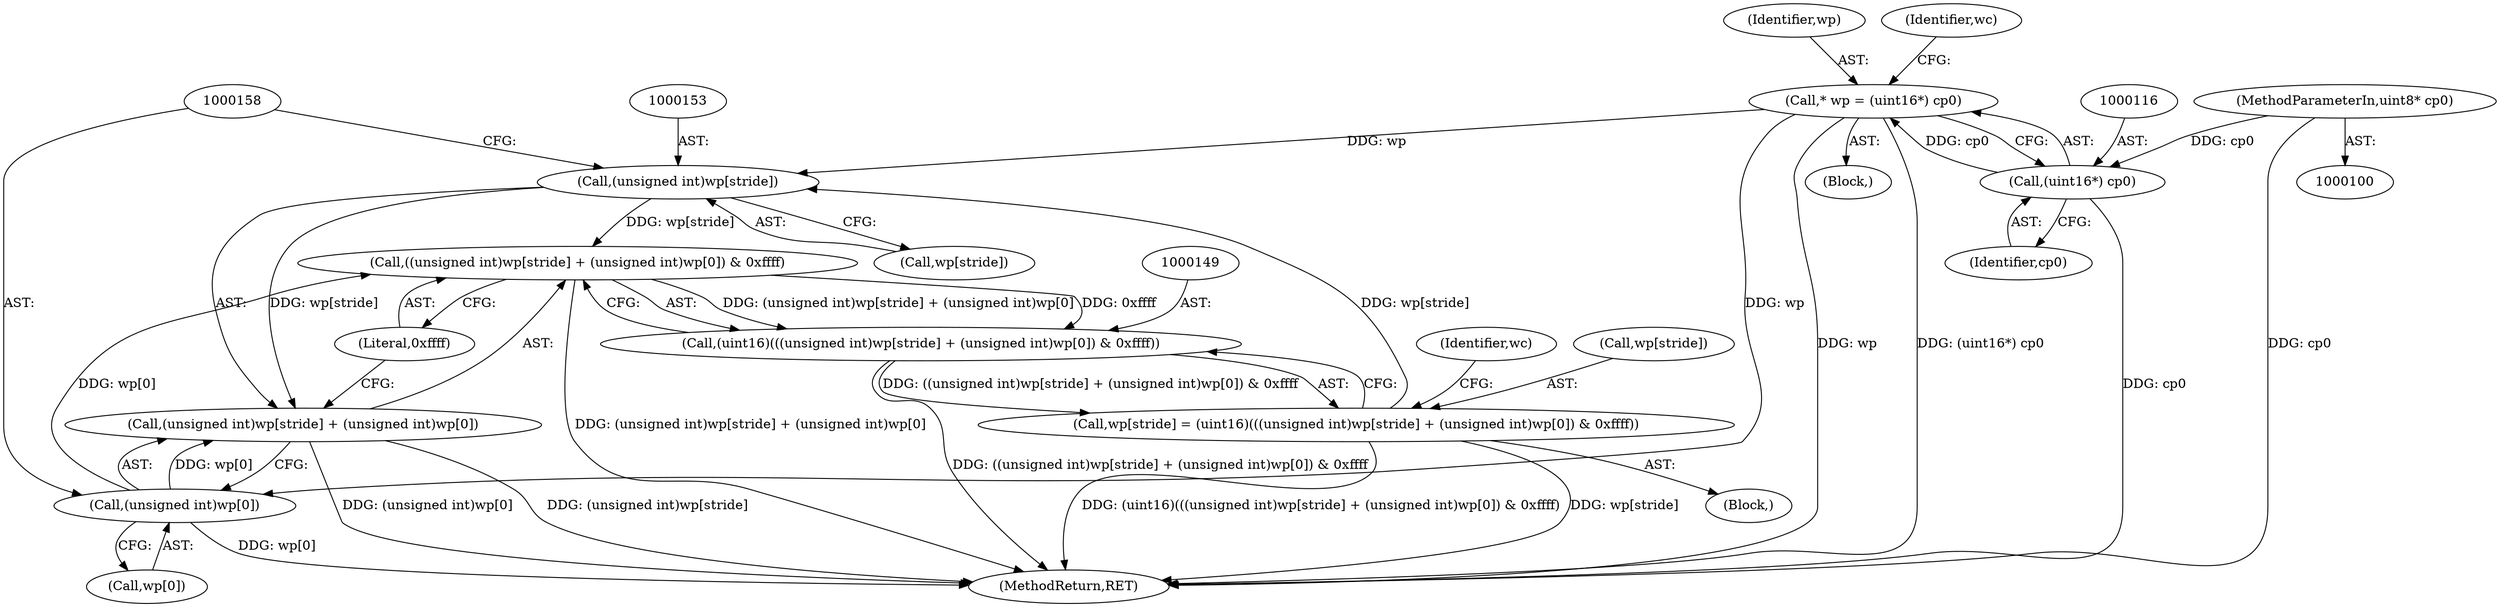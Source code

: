 digraph "0_libtiff_3ca657a8793dd011bf869695d72ad31c779c3cc1_5@array" {
"1000152" [label="(Call,(unsigned int)wp[stride])"];
"1000113" [label="(Call,* wp = (uint16*) cp0)"];
"1000115" [label="(Call,(uint16*) cp0)"];
"1000102" [label="(MethodParameterIn,uint8* cp0)"];
"1000144" [label="(Call,wp[stride] = (uint16)(((unsigned int)wp[stride] + (unsigned int)wp[0]) & 0xffff))"];
"1000148" [label="(Call,(uint16)(((unsigned int)wp[stride] + (unsigned int)wp[0]) & 0xffff))"];
"1000150" [label="(Call,((unsigned int)wp[stride] + (unsigned int)wp[0]) & 0xffff)"];
"1000152" [label="(Call,(unsigned int)wp[stride])"];
"1000157" [label="(Call,(unsigned int)wp[0])"];
"1000151" [label="(Call,(unsigned int)wp[stride] + (unsigned int)wp[0])"];
"1000113" [label="(Call,* wp = (uint16*) cp0)"];
"1000145" [label="(Call,wp[stride])"];
"1000142" [label="(Block,)"];
"1000115" [label="(Call,(uint16*) cp0)"];
"1000150" [label="(Call,((unsigned int)wp[stride] + (unsigned int)wp[0]) & 0xffff)"];
"1000164" [label="(Identifier,wc)"];
"1000144" [label="(Call,wp[stride] = (uint16)(((unsigned int)wp[stride] + (unsigned int)wp[0]) & 0xffff))"];
"1000162" [label="(Literal,0xffff)"];
"1000152" [label="(Call,(unsigned int)wp[stride])"];
"1000114" [label="(Identifier,wp)"];
"1000148" [label="(Call,(uint16)(((unsigned int)wp[stride] + (unsigned int)wp[0]) & 0xffff))"];
"1000159" [label="(Call,wp[0])"];
"1000117" [label="(Identifier,cp0)"];
"1000157" [label="(Call,(unsigned int)wp[0])"];
"1000169" [label="(MethodReturn,RET)"];
"1000120" [label="(Identifier,wc)"];
"1000151" [label="(Call,(unsigned int)wp[stride] + (unsigned int)wp[0])"];
"1000154" [label="(Call,wp[stride])"];
"1000104" [label="(Block,)"];
"1000102" [label="(MethodParameterIn,uint8* cp0)"];
"1000152" -> "1000151"  [label="AST: "];
"1000152" -> "1000154"  [label="CFG: "];
"1000153" -> "1000152"  [label="AST: "];
"1000154" -> "1000152"  [label="AST: "];
"1000158" -> "1000152"  [label="CFG: "];
"1000152" -> "1000150"  [label="DDG: wp[stride]"];
"1000152" -> "1000151"  [label="DDG: wp[stride]"];
"1000113" -> "1000152"  [label="DDG: wp"];
"1000144" -> "1000152"  [label="DDG: wp[stride]"];
"1000113" -> "1000104"  [label="AST: "];
"1000113" -> "1000115"  [label="CFG: "];
"1000114" -> "1000113"  [label="AST: "];
"1000115" -> "1000113"  [label="AST: "];
"1000120" -> "1000113"  [label="CFG: "];
"1000113" -> "1000169"  [label="DDG: wp"];
"1000113" -> "1000169"  [label="DDG: (uint16*) cp0"];
"1000115" -> "1000113"  [label="DDG: cp0"];
"1000113" -> "1000157"  [label="DDG: wp"];
"1000115" -> "1000117"  [label="CFG: "];
"1000116" -> "1000115"  [label="AST: "];
"1000117" -> "1000115"  [label="AST: "];
"1000115" -> "1000169"  [label="DDG: cp0"];
"1000102" -> "1000115"  [label="DDG: cp0"];
"1000102" -> "1000100"  [label="AST: "];
"1000102" -> "1000169"  [label="DDG: cp0"];
"1000144" -> "1000142"  [label="AST: "];
"1000144" -> "1000148"  [label="CFG: "];
"1000145" -> "1000144"  [label="AST: "];
"1000148" -> "1000144"  [label="AST: "];
"1000164" -> "1000144"  [label="CFG: "];
"1000144" -> "1000169"  [label="DDG: (uint16)(((unsigned int)wp[stride] + (unsigned int)wp[0]) & 0xffff)"];
"1000144" -> "1000169"  [label="DDG: wp[stride]"];
"1000148" -> "1000144"  [label="DDG: ((unsigned int)wp[stride] + (unsigned int)wp[0]) & 0xffff"];
"1000148" -> "1000150"  [label="CFG: "];
"1000149" -> "1000148"  [label="AST: "];
"1000150" -> "1000148"  [label="AST: "];
"1000148" -> "1000169"  [label="DDG: ((unsigned int)wp[stride] + (unsigned int)wp[0]) & 0xffff"];
"1000150" -> "1000148"  [label="DDG: (unsigned int)wp[stride] + (unsigned int)wp[0]"];
"1000150" -> "1000148"  [label="DDG: 0xffff"];
"1000150" -> "1000162"  [label="CFG: "];
"1000151" -> "1000150"  [label="AST: "];
"1000162" -> "1000150"  [label="AST: "];
"1000150" -> "1000169"  [label="DDG: (unsigned int)wp[stride] + (unsigned int)wp[0]"];
"1000157" -> "1000150"  [label="DDG: wp[0]"];
"1000157" -> "1000151"  [label="AST: "];
"1000157" -> "1000159"  [label="CFG: "];
"1000158" -> "1000157"  [label="AST: "];
"1000159" -> "1000157"  [label="AST: "];
"1000151" -> "1000157"  [label="CFG: "];
"1000157" -> "1000169"  [label="DDG: wp[0]"];
"1000157" -> "1000151"  [label="DDG: wp[0]"];
"1000162" -> "1000151"  [label="CFG: "];
"1000151" -> "1000169"  [label="DDG: (unsigned int)wp[0]"];
"1000151" -> "1000169"  [label="DDG: (unsigned int)wp[stride]"];
}

